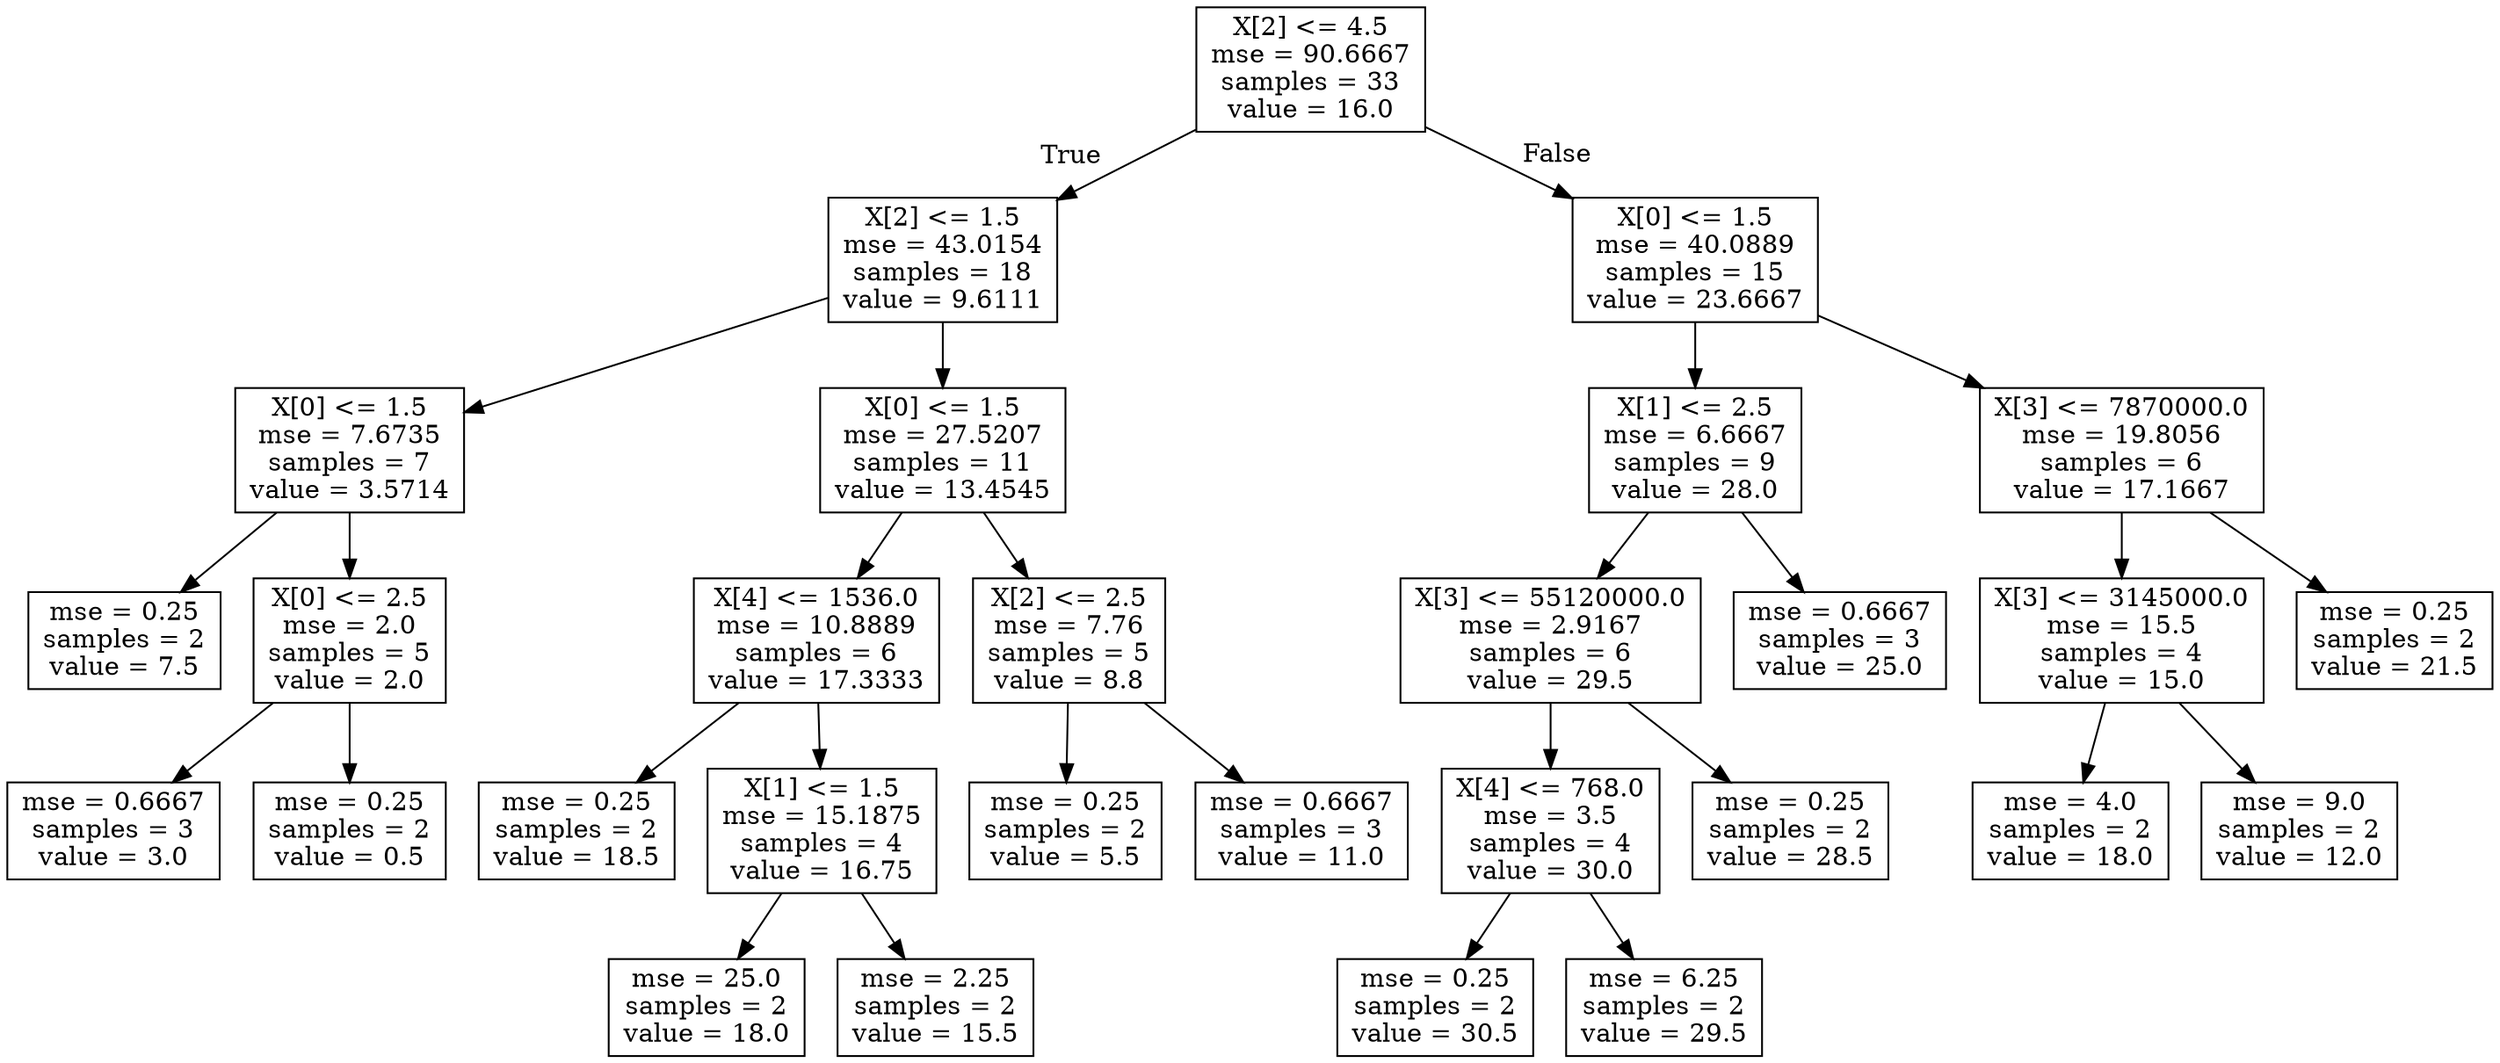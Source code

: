 digraph Tree {
node [shape=box] ;
0 [label="X[2] <= 4.5\nmse = 90.6667\nsamples = 33\nvalue = 16.0"] ;
1 [label="X[2] <= 1.5\nmse = 43.0154\nsamples = 18\nvalue = 9.6111"] ;
0 -> 1 [labeldistance=2.5, labelangle=45, headlabel="True"] ;
2 [label="X[0] <= 1.5\nmse = 7.6735\nsamples = 7\nvalue = 3.5714"] ;
1 -> 2 ;
3 [label="mse = 0.25\nsamples = 2\nvalue = 7.5"] ;
2 -> 3 ;
4 [label="X[0] <= 2.5\nmse = 2.0\nsamples = 5\nvalue = 2.0"] ;
2 -> 4 ;
5 [label="mse = 0.6667\nsamples = 3\nvalue = 3.0"] ;
4 -> 5 ;
6 [label="mse = 0.25\nsamples = 2\nvalue = 0.5"] ;
4 -> 6 ;
7 [label="X[0] <= 1.5\nmse = 27.5207\nsamples = 11\nvalue = 13.4545"] ;
1 -> 7 ;
8 [label="X[4] <= 1536.0\nmse = 10.8889\nsamples = 6\nvalue = 17.3333"] ;
7 -> 8 ;
9 [label="mse = 0.25\nsamples = 2\nvalue = 18.5"] ;
8 -> 9 ;
10 [label="X[1] <= 1.5\nmse = 15.1875\nsamples = 4\nvalue = 16.75"] ;
8 -> 10 ;
11 [label="mse = 25.0\nsamples = 2\nvalue = 18.0"] ;
10 -> 11 ;
12 [label="mse = 2.25\nsamples = 2\nvalue = 15.5"] ;
10 -> 12 ;
13 [label="X[2] <= 2.5\nmse = 7.76\nsamples = 5\nvalue = 8.8"] ;
7 -> 13 ;
14 [label="mse = 0.25\nsamples = 2\nvalue = 5.5"] ;
13 -> 14 ;
15 [label="mse = 0.6667\nsamples = 3\nvalue = 11.0"] ;
13 -> 15 ;
16 [label="X[0] <= 1.5\nmse = 40.0889\nsamples = 15\nvalue = 23.6667"] ;
0 -> 16 [labeldistance=2.5, labelangle=-45, headlabel="False"] ;
17 [label="X[1] <= 2.5\nmse = 6.6667\nsamples = 9\nvalue = 28.0"] ;
16 -> 17 ;
18 [label="X[3] <= 55120000.0\nmse = 2.9167\nsamples = 6\nvalue = 29.5"] ;
17 -> 18 ;
19 [label="X[4] <= 768.0\nmse = 3.5\nsamples = 4\nvalue = 30.0"] ;
18 -> 19 ;
20 [label="mse = 0.25\nsamples = 2\nvalue = 30.5"] ;
19 -> 20 ;
21 [label="mse = 6.25\nsamples = 2\nvalue = 29.5"] ;
19 -> 21 ;
22 [label="mse = 0.25\nsamples = 2\nvalue = 28.5"] ;
18 -> 22 ;
23 [label="mse = 0.6667\nsamples = 3\nvalue = 25.0"] ;
17 -> 23 ;
24 [label="X[3] <= 7870000.0\nmse = 19.8056\nsamples = 6\nvalue = 17.1667"] ;
16 -> 24 ;
25 [label="X[3] <= 3145000.0\nmse = 15.5\nsamples = 4\nvalue = 15.0"] ;
24 -> 25 ;
26 [label="mse = 4.0\nsamples = 2\nvalue = 18.0"] ;
25 -> 26 ;
27 [label="mse = 9.0\nsamples = 2\nvalue = 12.0"] ;
25 -> 27 ;
28 [label="mse = 0.25\nsamples = 2\nvalue = 21.5"] ;
24 -> 28 ;
}